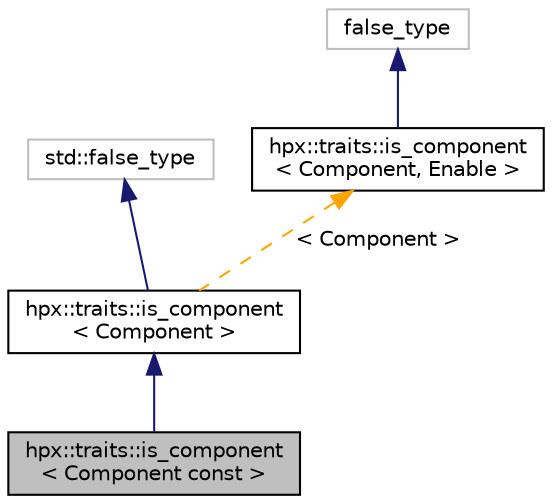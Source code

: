 digraph "hpx::traits::is_component&lt; Component const &gt;"
{
  edge [fontname="Helvetica",fontsize="10",labelfontname="Helvetica",labelfontsize="10"];
  node [fontname="Helvetica",fontsize="10",shape=record];
  Node5 [label="hpx::traits::is_component\l\< Component const \>",height=0.2,width=0.4,color="black", fillcolor="grey75", style="filled", fontcolor="black"];
  Node6 -> Node5 [dir="back",color="midnightblue",fontsize="10",style="solid",fontname="Helvetica"];
  Node6 [label="hpx::traits::is_component\l\< Component \>",height=0.2,width=0.4,color="black", fillcolor="white", style="filled",URL="$d0/dcc/structhpx_1_1traits_1_1is__component.html"];
  Node7 -> Node6 [dir="back",color="midnightblue",fontsize="10",style="solid",fontname="Helvetica"];
  Node7 [label="std::false_type",height=0.2,width=0.4,color="grey75", fillcolor="white", style="filled"];
  Node8 -> Node6 [dir="back",color="orange",fontsize="10",style="dashed",label=" \< Component \>" ,fontname="Helvetica"];
  Node8 [label="hpx::traits::is_component\l\< Component, Enable \>",height=0.2,width=0.4,color="black", fillcolor="white", style="filled",URL="$d0/dcc/structhpx_1_1traits_1_1is__component.html"];
  Node9 -> Node8 [dir="back",color="midnightblue",fontsize="10",style="solid",fontname="Helvetica"];
  Node9 [label="false_type",height=0.2,width=0.4,color="grey75", fillcolor="white", style="filled"];
}
